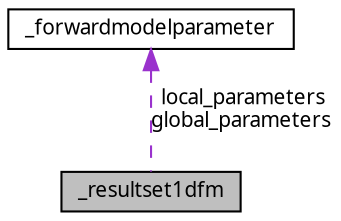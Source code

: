 digraph "_resultset1dfm"
{
  edge [fontname="FreeSans.ttf",fontsize="10",labelfontname="FreeSans.ttf",labelfontsize="10"];
  node [fontname="FreeSans.ttf",fontsize="10",shape=record];
  Node1 [label="_resultset1dfm",height=0.2,width=0.4,color="black", fillcolor="grey75", style="filled", fontcolor="black"];
  Node2 -> Node1 [dir="back",color="darkorchid3",fontsize="10",style="dashed",label=" local_parameters\nglobal_parameters" ,fontname="FreeSans.ttf"];
  Node2 [label="_forwardmodelparameter",height=0.2,width=0.4,color="black", fillcolor="white", style="filled",URL="$struct__forwardmodelparameter.html"];
}
